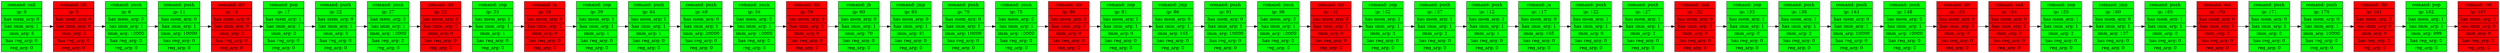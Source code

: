 digraph {
rankdir=LR;
node [ shape=record ];
node_0[label = " comand: call | ip: 0 | has mem_arg: 0 | has imm_arg: 1 | imm_arg: 6 | has reg_arg: 0 | reg_arg: 0", style = "filled", fillcolor = green]
node_1[label = " comand: hlt | ip: 5 | has mem_arg: 0 | has imm_arg: 0 | imm_arg: 0 | has reg_arg: 0 | reg_arg: 0", style = "filled", fillcolor = red]
node_0 -> node_1;
node_2[label = " comand: push | ip: 6 | has mem_arg: 0 | has imm_arg: 1 | imm_arg: 10000 | has reg_arg: 0 | reg_arg: 0", style = "filled", fillcolor = green]
node_1 -> node_2;
node_3[label = " comand: push | ip: 11 | has mem_arg: 0 | has imm_arg: 1 | imm_arg: 10000 | has reg_arg: 0 | reg_arg: 0", style = "filled", fillcolor = green]
node_2 -> node_3;
node_4[label = " comand: div | ip: 16 | has mem_arg: 0 | has imm_arg: 0 | imm_arg: 0 | has reg_arg: 0 | reg_arg: 0", style = "filled", fillcolor = red]
node_3 -> node_4;
node_5[label = " comand: pop | ip: 17 | has mem_arg: 1 | has imm_arg: 1 | imm_arg: 0 | has reg_arg: 0 | reg_arg: 0", style = "filled", fillcolor = green]
node_4 -> node_5;
node_6[label = " comand: push | ip: 22 | has mem_arg: 0 | has imm_arg: 1 | imm_arg: 0 | has reg_arg: 0 | reg_arg: 0", style = "filled", fillcolor = green]
node_5 -> node_6;
node_7[label = " comand: push | ip: 27 | has mem_arg: 0 | has imm_arg: 1 | imm_arg: 10000 | has reg_arg: 0 | reg_arg: 0", style = "filled", fillcolor = green]
node_6 -> node_7;
node_8[label = " comand: div | ip: 32 | has mem_arg: 0 | has imm_arg: 0 | imm_arg: 0 | has reg_arg: 0 | reg_arg: 0", style = "filled", fillcolor = red]
node_7 -> node_8;
node_9[label = " comand: pop | ip: 33 | has mem_arg: 1 | has imm_arg: 1 | imm_arg: 1 | has reg_arg: 0 | reg_arg: 0", style = "filled", fillcolor = green]
node_8 -> node_9;
node_10[label = " comand: in | ip: 38 | has mem_arg: 0 | has imm_arg: 0 | imm_arg: 0 | has reg_arg: 0 | reg_arg: 0", style = "filled", fillcolor = red]
node_9 -> node_10;
node_11[label = " comand: pop | ip: 39 | has mem_arg: 1 | has imm_arg: 1 | imm_arg: 1 | has reg_arg: 0 | reg_arg: 0", style = "filled", fillcolor = green]
node_10 -> node_11;
node_12[label = " comand: push | ip: 44 | has mem_arg: 1 | has imm_arg: 1 | imm_arg: 1 | has reg_arg: 0 | reg_arg: 0", style = "filled", fillcolor = green]
node_11 -> node_12;
node_13[label = " comand: push | ip: 49 | has mem_arg: 0 | has imm_arg: 1 | imm_arg: 20000 | has reg_arg: 0 | reg_arg: 0", style = "filled", fillcolor = green]
node_12 -> node_13;
node_14[label = " comand: push | ip: 54 | has mem_arg: 0 | has imm_arg: 1 | imm_arg: 10000 | has reg_arg: 0 | reg_arg: 0", style = "filled", fillcolor = green]
node_13 -> node_14;
node_15[label = " comand: div | ip: 59 | has mem_arg: 0 | has imm_arg: 0 | imm_arg: 0 | has reg_arg: 0 | reg_arg: 0", style = "filled", fillcolor = red]
node_14 -> node_15;
node_16[label = " comand: jb | ip: 60 | has mem_arg: 0 | has imm_arg: 1 | imm_arg: 70 | has reg_arg: 0 | reg_arg: 0", style = "filled", fillcolor = green]
node_15 -> node_16;
node_17[label = " comand: jmp | ip: 65 | has mem_arg: 0 | has imm_arg: 1 | imm_arg: 91 | has reg_arg: 0 | reg_arg: 0", style = "filled", fillcolor = green]
node_16 -> node_17;
node_18[label = " comand: push | ip: 70 | has mem_arg: 0 | has imm_arg: 1 | imm_arg: 10000 | has reg_arg: 0 | reg_arg: 0", style = "filled", fillcolor = green]
node_17 -> node_18;
node_19[label = " comand: push | ip: 75 | has mem_arg: 0 | has imm_arg: 1 | imm_arg: 10000 | has reg_arg: 0 | reg_arg: 0", style = "filled", fillcolor = green]
node_18 -> node_19;
node_20[label = " comand: div | ip: 80 | has mem_arg: 0 | has imm_arg: 0 | imm_arg: 0 | has reg_arg: 0 | reg_arg: 0", style = "filled", fillcolor = red]
node_19 -> node_20;
node_21[label = " comand: pop | ip: 81 | has mem_arg: 1 | has imm_arg: 1 | imm_arg: 0 | has reg_arg: 0 | reg_arg: 0", style = "filled", fillcolor = green]
node_20 -> node_21;
node_22[label = " comand: jmp | ip: 86 | has mem_arg: 0 | has imm_arg: 1 | imm_arg: 165 | has reg_arg: 0 | reg_arg: 0", style = "filled", fillcolor = green]
node_21 -> node_22;
node_23[label = " comand: push | ip: 91 | has mem_arg: 0 | has imm_arg: 1 | imm_arg: 10000 | has reg_arg: 0 | reg_arg: 0", style = "filled", fillcolor = green]
node_22 -> node_23;
node_24[label = " comand: push | ip: 96 | has mem_arg: 0 | has imm_arg: 1 | imm_arg: 10000 | has reg_arg: 0 | reg_arg: 0", style = "filled", fillcolor = green]
node_23 -> node_24;
node_25[label = " comand: div | ip: 101 | has mem_arg: 0 | has imm_arg: 0 | imm_arg: 0 | has reg_arg: 0 | reg_arg: 0", style = "filled", fillcolor = red]
node_24 -> node_25;
node_26[label = " comand: pop | ip: 102 | has mem_arg: 1 | has imm_arg: 1 | imm_arg: 2 | has reg_arg: 0 | reg_arg: 0", style = "filled", fillcolor = green]
node_25 -> node_26;
node_27[label = " comand: push | ip: 107 | has mem_arg: 1 | has imm_arg: 1 | imm_arg: 2 | has reg_arg: 0 | reg_arg: 0", style = "filled", fillcolor = green]
node_26 -> node_27;
node_28[label = " comand: push | ip: 112 | has mem_arg: 1 | has imm_arg: 1 | imm_arg: 1 | has reg_arg: 0 | reg_arg: 0", style = "filled", fillcolor = green]
node_27 -> node_28;
node_29[label = " comand: ja | ip: 117 | has mem_arg: 0 | has imm_arg: 1 | imm_arg: 165 | has reg_arg: 0 | reg_arg: 0", style = "filled", fillcolor = green]
node_28 -> node_29;
node_30[label = " comand: push | ip: 122 | has mem_arg: 1 | has imm_arg: 1 | imm_arg: 0 | has reg_arg: 0 | reg_arg: 0", style = "filled", fillcolor = green]
node_29 -> node_30;
node_31[label = " comand: push | ip: 127 | has mem_arg: 1 | has imm_arg: 1 | imm_arg: 2 | has reg_arg: 0 | reg_arg: 0", style = "filled", fillcolor = green]
node_30 -> node_31;
node_32[label = " comand: mul | ip: 132 | has mem_arg: 0 | has imm_arg: 0 | imm_arg: 0 | has reg_arg: 0 | reg_arg: 0", style = "filled", fillcolor = red]
node_31 -> node_32;
node_33[label = " comand: pop | ip: 133 | has mem_arg: 1 | has imm_arg: 1 | imm_arg: 0 | has reg_arg: 0 | reg_arg: 0", style = "filled", fillcolor = green]
node_32 -> node_33;
node_34[label = " comand: push | ip: 138 | has mem_arg: 1 | has imm_arg: 1 | imm_arg: 2 | has reg_arg: 0 | reg_arg: 0", style = "filled", fillcolor = green]
node_33 -> node_34;
node_35[label = " comand: push | ip: 143 | has mem_arg: 0 | has imm_arg: 1 | imm_arg: 10000 | has reg_arg: 0 | reg_arg: 0", style = "filled", fillcolor = green]
node_34 -> node_35;
node_36[label = " comand: push | ip: 148 | has mem_arg: 0 | has imm_arg: 1 | imm_arg: 10000 | has reg_arg: 0 | reg_arg: 0", style = "filled", fillcolor = green]
node_35 -> node_36;
node_37[label = " comand: div | ip: 153 | has mem_arg: 0 | has imm_arg: 0 | imm_arg: 0 | has reg_arg: 0 | reg_arg: 0", style = "filled", fillcolor = red]
node_36 -> node_37;
node_38[label = " comand: add | ip: 154 | has mem_arg: 0 | has imm_arg: 0 | imm_arg: 0 | has reg_arg: 0 | reg_arg: 0", style = "filled", fillcolor = red]
node_37 -> node_38;
node_39[label = " comand: pop | ip: 155 | has mem_arg: 1 | has imm_arg: 1 | imm_arg: 2 | has reg_arg: 0 | reg_arg: 0", style = "filled", fillcolor = green]
node_38 -> node_39;
node_40[label = " comand: jmp | ip: 160 | has mem_arg: 0 | has imm_arg: 1 | imm_arg: 107 | has reg_arg: 0 | reg_arg: 0", style = "filled", fillcolor = green]
node_39 -> node_40;
node_41[label = " comand: push | ip: 165 | has mem_arg: 1 | has imm_arg: 1 | imm_arg: 0 | has reg_arg: 0 | reg_arg: 0", style = "filled", fillcolor = green]
node_40 -> node_41;
node_42[label = " comand: out | ip: 170 | has mem_arg: 0 | has imm_arg: 0 | imm_arg: 0 | has reg_arg: 0 | reg_arg: 0", style = "filled", fillcolor = red]
node_41 -> node_42;
node_43[label = " comand: push | ip: 171 | has mem_arg: 0 | has imm_arg: 1 | imm_arg: 0 | has reg_arg: 0 | reg_arg: 0", style = "filled", fillcolor = green]
node_42 -> node_43;
node_44[label = " comand: push | ip: 176 | has mem_arg: 0 | has imm_arg: 1 | imm_arg: 10000 | has reg_arg: 0 | reg_arg: 0", style = "filled", fillcolor = green]
node_43 -> node_44;
node_45[label = " comand: div | ip: 181 | has mem_arg: 0 | has imm_arg: 0 | imm_arg: 0 | has reg_arg: 0 | reg_arg: 0", style = "filled", fillcolor = red]
node_44 -> node_45;
node_46[label = " comand: pop | ip: 182 | has mem_arg: 1 | has imm_arg: 1 | imm_arg: 999 | has reg_arg: 0 | reg_arg: 0", style = "filled", fillcolor = green]
node_45 -> node_46;
node_47[label = " comand: ret | ip: 187 | has mem_arg: 0 | has imm_arg: 0 | imm_arg: 0 | has reg_arg: 0 | reg_arg: 0", style = "filled", fillcolor = red]
node_46 -> node_47;
}